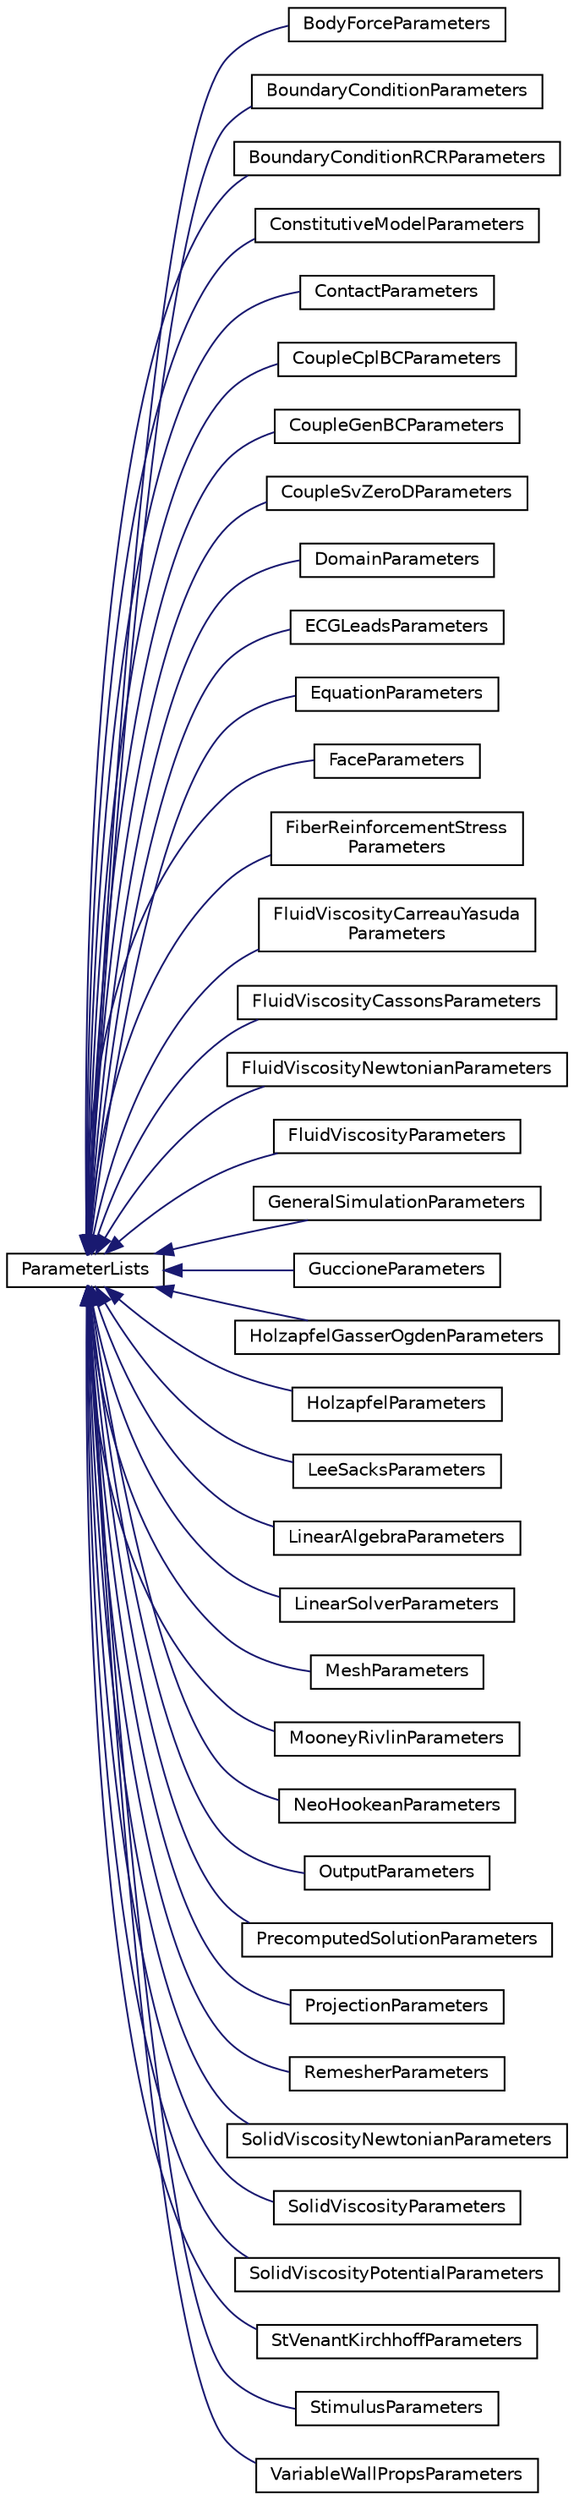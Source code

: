 digraph "Graphical Class Hierarchy"
{
 // LATEX_PDF_SIZE
  edge [fontname="Helvetica",fontsize="10",labelfontname="Helvetica",labelfontsize="10"];
  node [fontname="Helvetica",fontsize="10",shape=record];
  rankdir="LR";
  Node0 [label="ParameterLists",height=0.2,width=0.4,color="black", fillcolor="white", style="filled",URL="$class_parameter_lists.html",tooltip="Defines parameter name and value, and stores them in maps for settng values from XML."];
  Node0 -> Node1 [dir="back",color="midnightblue",fontsize="10",style="solid",fontname="Helvetica"];
  Node1 [label="BodyForceParameters",height=0.2,width=0.4,color="black", fillcolor="white", style="filled",URL="$class_body_force_parameters.html",tooltip="Body force over a mesh using the \"Add_BF\" command."];
  Node0 -> Node2 [dir="back",color="midnightblue",fontsize="10",style="solid",fontname="Helvetica"];
  Node2 [label="BoundaryConditionParameters",height=0.2,width=0.4,color="black", fillcolor="white", style="filled",URL="$class_boundary_condition_parameters.html",tooltip="The BoundaryConditionParameters stores paramaters for various type of boundary conditions under the A..."];
  Node0 -> Node3 [dir="back",color="midnightblue",fontsize="10",style="solid",fontname="Helvetica"];
  Node3 [label="BoundaryConditionRCRParameters",height=0.2,width=0.4,color="black", fillcolor="white", style="filled",URL="$class_boundary_condition_r_c_r_parameters.html",tooltip="RCR values for Neumann BC type."];
  Node0 -> Node4 [dir="back",color="midnightblue",fontsize="10",style="solid",fontname="Helvetica"];
  Node4 [label="ConstitutiveModelParameters",height=0.2,width=0.4,color="black", fillcolor="white", style="filled",URL="$class_constitutive_model_parameters.html",tooltip="The ConstitutiveModelParameters class store parameters for various constitutive models."];
  Node0 -> Node5 [dir="back",color="midnightblue",fontsize="10",style="solid",fontname="Helvetica"];
  Node5 [label="ContactParameters",height=0.2,width=0.4,color="black", fillcolor="white", style="filled",URL="$class_contact_parameters.html",tooltip="The ContactParameters class stores parameters for the 'Contact'' XML element used to specify paramete..."];
  Node0 -> Node6 [dir="back",color="midnightblue",fontsize="10",style="solid",fontname="Helvetica"];
  Node6 [label="CoupleCplBCParameters",height=0.2,width=0.4,color="black", fillcolor="white", style="filled",URL="$class_couple_cpl_b_c_parameters.html",tooltip="Couple to reduced-order models."];
  Node0 -> Node7 [dir="back",color="midnightblue",fontsize="10",style="solid",fontname="Helvetica"];
  Node7 [label="CoupleGenBCParameters",height=0.2,width=0.4,color="black", fillcolor="white", style="filled",URL="$class_couple_gen_b_c_parameters.html",tooltip="Coupling to GenBC."];
  Node0 -> Node8 [dir="back",color="midnightblue",fontsize="10",style="solid",fontname="Helvetica"];
  Node8 [label="CoupleSvZeroDParameters",height=0.2,width=0.4,color="black", fillcolor="white", style="filled",URL="$class_couple_sv_zero_d_parameters.html",tooltip=" "];
  Node0 -> Node9 [dir="back",color="midnightblue",fontsize="10",style="solid",fontname="Helvetica"];
  Node9 [label="DomainParameters",height=0.2,width=0.4,color="black", fillcolor="white", style="filled",URL="$class_domain_parameters.html",tooltip="The DomainParameters class stores parameters for the XML 'Domain' element to specify properties for s..."];
  Node0 -> Node10 [dir="back",color="midnightblue",fontsize="10",style="solid",fontname="Helvetica"];
  Node10 [label="ECGLeadsParameters",height=0.2,width=0.4,color="black", fillcolor="white", style="filled",URL="$class_e_c_g_leads_parameters.html",tooltip=" "];
  Node0 -> Node11 [dir="back",color="midnightblue",fontsize="10",style="solid",fontname="Helvetica"];
  Node11 [label="EquationParameters",height=0.2,width=0.4,color="black", fillcolor="white", style="filled",URL="$class_equation_parameters.html",tooltip="The EquationParameters class stores parameters for the 'Add_equation' XML element used to specify an ..."];
  Node0 -> Node12 [dir="back",color="midnightblue",fontsize="10",style="solid",fontname="Helvetica"];
  Node12 [label="FaceParameters",height=0.2,width=0.4,color="black", fillcolor="white", style="filled",URL="$class_face_parameters.html",tooltip="The FaceParameters class is used to store parameters for the 'Add_face' XML element."];
  Node0 -> Node13 [dir="back",color="midnightblue",fontsize="10",style="solid",fontname="Helvetica"];
  Node13 [label="FiberReinforcementStress\lParameters",height=0.2,width=0.4,color="black", fillcolor="white", style="filled",URL="$class_fiber_reinforcement_stress_parameters.html",tooltip="The FiberReinforcementStressParameters class stores fiber reinforcement stress parameters for the 'Fi..."];
  Node0 -> Node14 [dir="back",color="midnightblue",fontsize="10",style="solid",fontname="Helvetica"];
  Node14 [label="FluidViscosityCarreauYasuda\lParameters",height=0.2,width=0.4,color="black", fillcolor="white", style="filled",URL="$class_fluid_viscosity_carreau_yasuda_parameters.html",tooltip=" "];
  Node0 -> Node15 [dir="back",color="midnightblue",fontsize="10",style="solid",fontname="Helvetica"];
  Node15 [label="FluidViscosityCassonsParameters",height=0.2,width=0.4,color="black", fillcolor="white", style="filled",URL="$class_fluid_viscosity_cassons_parameters.html",tooltip=" "];
  Node0 -> Node16 [dir="back",color="midnightblue",fontsize="10",style="solid",fontname="Helvetica"];
  Node16 [label="FluidViscosityNewtonianParameters",height=0.2,width=0.4,color="black", fillcolor="white", style="filled",URL="$class_fluid_viscosity_newtonian_parameters.html",tooltip=" "];
  Node0 -> Node17 [dir="back",color="midnightblue",fontsize="10",style="solid",fontname="Helvetica"];
  Node17 [label="FluidViscosityParameters",height=0.2,width=0.4,color="black", fillcolor="white", style="filled",URL="$class_fluid_viscosity_parameters.html",tooltip=" "];
  Node0 -> Node18 [dir="back",color="midnightblue",fontsize="10",style="solid",fontname="Helvetica"];
  Node18 [label="GeneralSimulationParameters",height=0.2,width=0.4,color="black", fillcolor="white", style="filled",URL="$class_general_simulation_parameters.html",tooltip="The GeneralSimulationParameters class stores paramaters for the 'GeneralSimulationParameters' XML ele..."];
  Node0 -> Node19 [dir="back",color="midnightblue",fontsize="10",style="solid",fontname="Helvetica"];
  Node19 [label="GuccioneParameters",height=0.2,width=0.4,color="black", fillcolor="white", style="filled",URL="$class_guccione_parameters.html",tooltip=" "];
  Node0 -> Node20 [dir="back",color="midnightblue",fontsize="10",style="solid",fontname="Helvetica"];
  Node20 [label="HolzapfelGasserOgdenParameters",height=0.2,width=0.4,color="black", fillcolor="white", style="filled",URL="$class_holzapfel_gasser_ogden_parameters.html",tooltip=" "];
  Node0 -> Node21 [dir="back",color="midnightblue",fontsize="10",style="solid",fontname="Helvetica"];
  Node21 [label="HolzapfelParameters",height=0.2,width=0.4,color="black", fillcolor="white", style="filled",URL="$class_holzapfel_parameters.html",tooltip=" "];
  Node0 -> Node22 [dir="back",color="midnightblue",fontsize="10",style="solid",fontname="Helvetica"];
  Node22 [label="LeeSacksParameters",height=0.2,width=0.4,color="black", fillcolor="white", style="filled",URL="$class_lee_sacks_parameters.html",tooltip=" "];
  Node0 -> Node23 [dir="back",color="midnightblue",fontsize="10",style="solid",fontname="Helvetica"];
  Node23 [label="LinearAlgebraParameters",height=0.2,width=0.4,color="black", fillcolor="white", style="filled",URL="$class_linear_algebra_parameters.html",tooltip="The LinearAlgebraParameters class stores parameters for the 'Linear_algebra' XML element."];
  Node0 -> Node24 [dir="back",color="midnightblue",fontsize="10",style="solid",fontname="Helvetica"];
  Node24 [label="LinearSolverParameters",height=0.2,width=0.4,color="black", fillcolor="white", style="filled",URL="$class_linear_solver_parameters.html",tooltip="The LinearSolverParameters class stores parameters for the 'LS' XML element."];
  Node0 -> Node25 [dir="back",color="midnightblue",fontsize="10",style="solid",fontname="Helvetica"];
  Node25 [label="MeshParameters",height=0.2,width=0.4,color="black", fillcolor="white", style="filled",URL="$class_mesh_parameters.html",tooltip="The MeshParameters class is used to store paramaters for the 'Add_mesh' XML element."];
  Node0 -> Node26 [dir="back",color="midnightblue",fontsize="10",style="solid",fontname="Helvetica"];
  Node26 [label="MooneyRivlinParameters",height=0.2,width=0.4,color="black", fillcolor="white", style="filled",URL="$class_mooney_rivlin_parameters.html",tooltip=" "];
  Node0 -> Node27 [dir="back",color="midnightblue",fontsize="10",style="solid",fontname="Helvetica"];
  Node27 [label="NeoHookeanParameters",height=0.2,width=0.4,color="black", fillcolor="white", style="filled",URL="$class_neo_hookean_parameters.html",tooltip=" "];
  Node0 -> Node28 [dir="back",color="midnightblue",fontsize="10",style="solid",fontname="Helvetica"];
  Node28 [label="OutputParameters",height=0.2,width=0.4,color="black", fillcolor="white", style="filled",URL="$class_output_parameters.html",tooltip="The OutputParameters class stores parameters for the Output XML element under Add_equation."];
  Node0 -> Node29 [dir="back",color="midnightblue",fontsize="10",style="solid",fontname="Helvetica"];
  Node29 [label="PrecomputedSolutionParameters",height=0.2,width=0.4,color="black", fillcolor="white", style="filled",URL="$class_precomputed_solution_parameters.html",tooltip="The PrecomputedSolutionParameters class stores parameters for the 'Precomputed_solution' XML element ..."];
  Node0 -> Node30 [dir="back",color="midnightblue",fontsize="10",style="solid",fontname="Helvetica"];
  Node30 [label="ProjectionParameters",height=0.2,width=0.4,color="black", fillcolor="white", style="filled",URL="$class_projection_parameters.html",tooltip="The ProjectionParameters class stores parameters for the 'Add_projection' XML element used for fluid-..."];
  Node0 -> Node31 [dir="back",color="midnightblue",fontsize="10",style="solid",fontname="Helvetica"];
  Node31 [label="RemesherParameters",height=0.2,width=0.4,color="black", fillcolor="white", style="filled",URL="$class_remesher_parameters.html",tooltip="The RemesherParameters class stores parameters for the 'Remesher' XML element used for remeshing."];
  Node0 -> Node32 [dir="back",color="midnightblue",fontsize="10",style="solid",fontname="Helvetica"];
  Node32 [label="SolidViscosityNewtonianParameters",height=0.2,width=0.4,color="black", fillcolor="white", style="filled",URL="$class_solid_viscosity_newtonian_parameters.html",tooltip=" "];
  Node0 -> Node33 [dir="back",color="midnightblue",fontsize="10",style="solid",fontname="Helvetica"];
  Node33 [label="SolidViscosityParameters",height=0.2,width=0.4,color="black", fillcolor="white", style="filled",URL="$class_solid_viscosity_parameters.html",tooltip=" "];
  Node0 -> Node34 [dir="back",color="midnightblue",fontsize="10",style="solid",fontname="Helvetica"];
  Node34 [label="SolidViscosityPotentialParameters",height=0.2,width=0.4,color="black", fillcolor="white", style="filled",URL="$class_solid_viscosity_potential_parameters.html",tooltip=" "];
  Node0 -> Node35 [dir="back",color="midnightblue",fontsize="10",style="solid",fontname="Helvetica"];
  Node35 [label="StVenantKirchhoffParameters",height=0.2,width=0.4,color="black", fillcolor="white", style="filled",URL="$class_st_venant_kirchhoff_parameters.html",tooltip=" "];
  Node0 -> Node36 [dir="back",color="midnightblue",fontsize="10",style="solid",fontname="Helvetica"];
  Node36 [label="StimulusParameters",height=0.2,width=0.4,color="black", fillcolor="white", style="filled",URL="$class_stimulus_parameters.html",tooltip="The StimulusParameters class stores parameters for 'Stimulus' XML element used to parameters for pace..."];
  Node0 -> Node37 [dir="back",color="midnightblue",fontsize="10",style="solid",fontname="Helvetica"];
  Node37 [label="VariableWallPropsParameters",height=0.2,width=0.4,color="black", fillcolor="white", style="filled",URL="$class_variable_wall_props_parameters.html",tooltip="The VariableWallPropsParameters class stores parameters for variable wall properties for the CMM equa..."];
}

